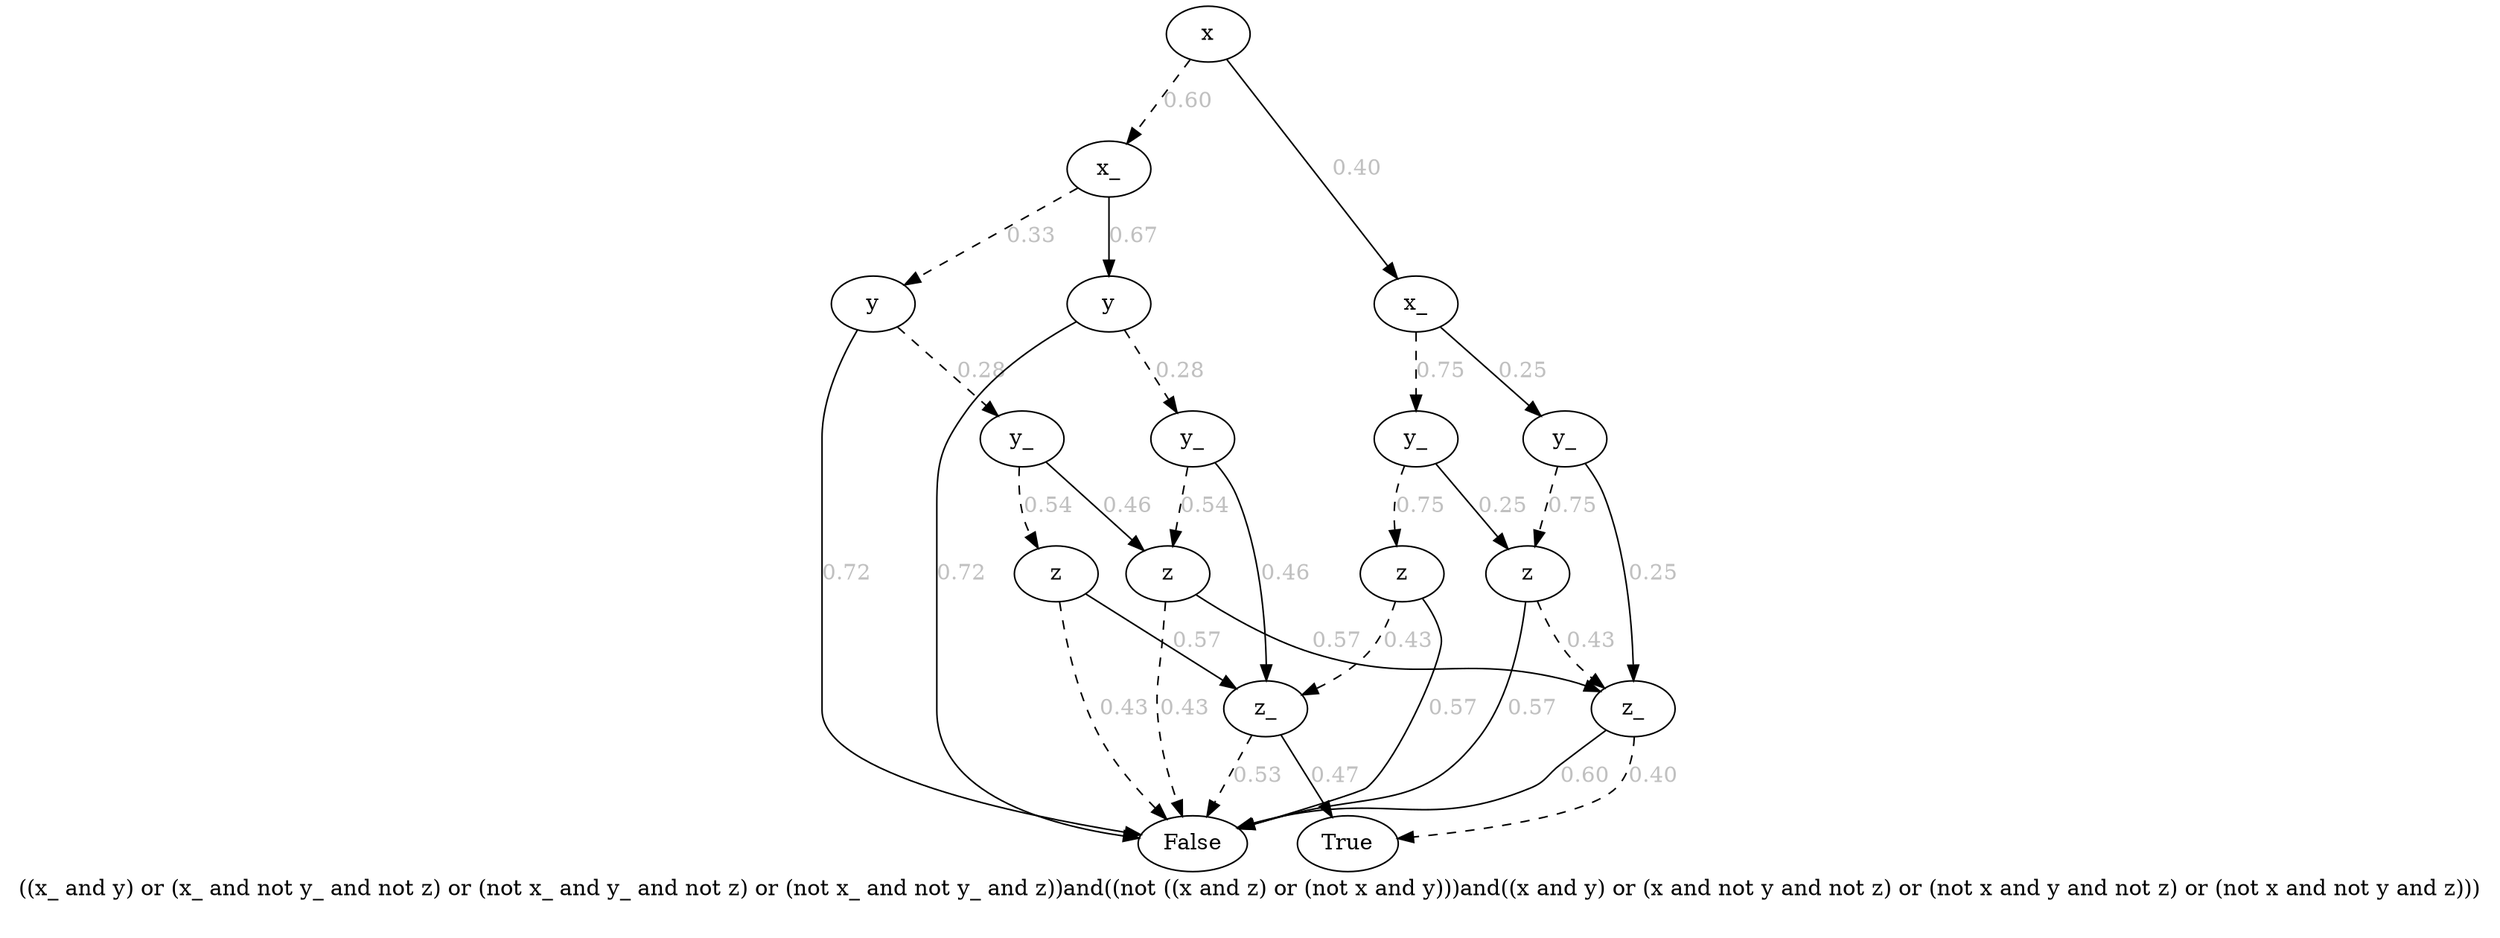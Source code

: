 digraph{
label="((x_ and y) or (x_ and not y_ and not z) or (not x_ and y_ and not z) or (not x_ and not y_ and z))and((not ((x and z) or (not x and y)))and((x and y) or (x and not y and not z) or (not x and y and not z) or (not x and not y and z)))\n\n"
1192242509168[label=x]1192242504368[label="x_
"]
1192242509168 -> 1192242504368[style=dashed label="0.60" fontcolor = gray]
1192242505328[label="y
"]
1192242504368 -> 1192242505328[style=dashed label="0.33" fontcolor = gray]
1192242508208[label="y_
"]
1192242505328 -> 1192242508208[style=dashed label="0.28" fontcolor = gray]
1192242508688[label="z
"]
1192242508208 -> 1192242508688[style=dashed label="0.54" fontcolor = gray]
1192242505968[label="False
"]
1192242508688 -> 1192242505968[style=dashed label="0.43" fontcolor = gray]
1192242506768[label="z_
"]
1192242508688 -> 1192242506768 [label="0.57" fontcolor = gray]
1192242505968[label="False
"]
1192242506768 -> 1192242505968[style=dashed label="0.53" fontcolor = gray]
1192242506928[label="True
"]
1192242506768 -> 1192242506928 [label="0.47" fontcolor = gray]
1192242508528[label="z
"]
1192242508208 -> 1192242508528 [label="0.46" fontcolor = gray]
1192242505968[label="False
"]
1192242508528 -> 1192242505968[style=dashed label="0.43" fontcolor = gray]
1192242505808[label="z_
"]
1192242508528 -> 1192242505808 [label="0.57" fontcolor = gray]
1192242506928[label="True
"]
1192242505808 -> 1192242506928[style=dashed label="0.40" fontcolor = gray]
1192242505968[label="False
"]
1192242505808 -> 1192242505968 [label="0.60" fontcolor = gray]
1192242505968[label="False
"]
1192242505328 -> 1192242505968 [label="0.72" fontcolor = gray]
1192242507728[label="y
"]
1192242504368 -> 1192242507728 [label="0.67" fontcolor = gray]
1192242503088[label="y_
"]
1192242507728 -> 1192242503088[style=dashed label="0.28" fontcolor = gray]
1192242508528[label="z
"]
1192242503088 -> 1192242508528[style=dashed label="0.54" fontcolor = gray]
1192242506768[label="z_
"]
1192242503088 -> 1192242506768 [label="0.46" fontcolor = gray]
1192242505968[label="False
"]
1192242507728 -> 1192242505968 [label="0.72" fontcolor = gray]
1192242505168[label="x_
"]
1192242509168 -> 1192242505168 [label="0.40" fontcolor = gray]
1192242510608[label="y_
"]
1192242505168 -> 1192242510608[style=dashed label="0.75" fontcolor = gray]
1192242510928[label="z
"]
1192242510608 -> 1192242510928[style=dashed label="0.75" fontcolor = gray]
1192242506768[label="z_
"]
1192242510928 -> 1192242506768[style=dashed label="0.43" fontcolor = gray]
1192242505968[label="False
"]
1192242510928 -> 1192242505968 [label="0.57" fontcolor = gray]
1192242511088[label="z
"]
1192242510608 -> 1192242511088 [label="0.25" fontcolor = gray]
1192242505808[label="z_
"]
1192242511088 -> 1192242505808[style=dashed label="0.43" fontcolor = gray]
1192242505968[label="False
"]
1192242511088 -> 1192242505968 [label="0.57" fontcolor = gray]
1192242510768[label="y_
"]
1192242505168 -> 1192242510768 [label="0.25" fontcolor = gray]
1192242511088[label="z
"]
1192242510768 -> 1192242511088[style=dashed label="0.75" fontcolor = gray]
1192242505808[label="z_
"]
1192242510768 -> 1192242505808 [label="0.25" fontcolor = gray]
}
